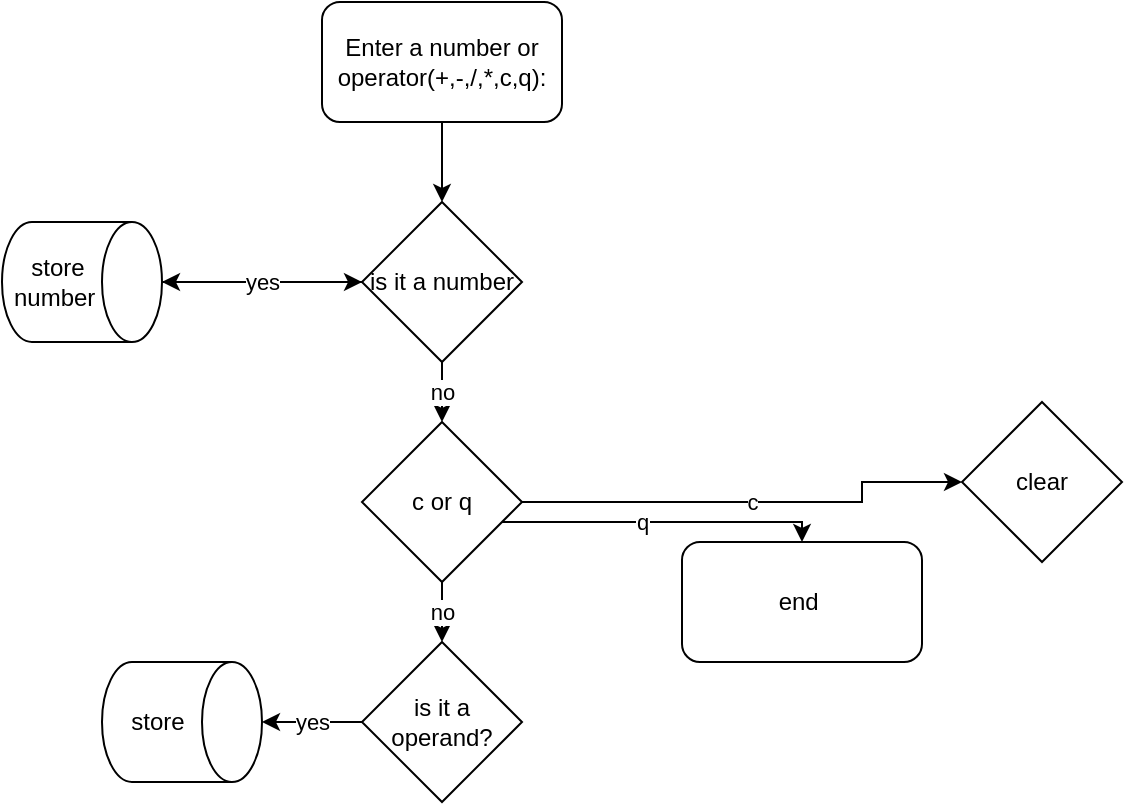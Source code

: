 <mxfile version="15.5.9" type="github">
  <diagram id="GDMP_vEG5RRETmi2Cn6S" name="Page-1">
    <mxGraphModel dx="1422" dy="762" grid="1" gridSize="10" guides="1" tooltips="1" connect="1" arrows="1" fold="1" page="1" pageScale="1" pageWidth="850" pageHeight="1100" math="0" shadow="0">
      <root>
        <mxCell id="0" />
        <mxCell id="1" parent="0" />
        <mxCell id="1s8ufy4f7ip8xousPr05-5" value="" style="edgeStyle=orthogonalEdgeStyle;rounded=0;orthogonalLoop=1;jettySize=auto;html=1;" parent="1" source="1s8ufy4f7ip8xousPr05-2" target="1s8ufy4f7ip8xousPr05-4" edge="1">
          <mxGeometry relative="1" as="geometry" />
        </mxCell>
        <mxCell id="1s8ufy4f7ip8xousPr05-2" value="Enter a number or operator(+,-,/,*,c,q):" style="rounded=1;whiteSpace=wrap;html=1;" parent="1" vertex="1">
          <mxGeometry x="340" y="30" width="120" height="60" as="geometry" />
        </mxCell>
        <mxCell id="KmGCE57oq_zuWYv6HeW--6" value="" style="edgeStyle=orthogonalEdgeStyle;rounded=0;orthogonalLoop=1;jettySize=auto;html=1;" edge="1" parent="1" source="1s8ufy4f7ip8xousPr05-4" target="CedihasmcYs-21EmaN2X-1">
          <mxGeometry relative="1" as="geometry" />
        </mxCell>
        <mxCell id="KmGCE57oq_zuWYv6HeW--13" value="no" style="edgeStyle=orthogonalEdgeStyle;rounded=0;orthogonalLoop=1;jettySize=auto;html=1;" edge="1" parent="1" source="1s8ufy4f7ip8xousPr05-4" target="xvrQLs0MpoV4c28ULeX--1">
          <mxGeometry relative="1" as="geometry" />
        </mxCell>
        <mxCell id="1s8ufy4f7ip8xousPr05-4" value="is it a number" style="rhombus;whiteSpace=wrap;html=1;" parent="1" vertex="1">
          <mxGeometry x="360" y="130" width="80" height="80" as="geometry" />
        </mxCell>
        <mxCell id="KmGCE57oq_zuWYv6HeW--7" value="yes" style="edgeStyle=orthogonalEdgeStyle;rounded=0;orthogonalLoop=1;jettySize=auto;html=1;" edge="1" parent="1" source="CedihasmcYs-21EmaN2X-1" target="1s8ufy4f7ip8xousPr05-4">
          <mxGeometry relative="1" as="geometry" />
        </mxCell>
        <mxCell id="CedihasmcYs-21EmaN2X-1" value="store number&amp;nbsp;" style="shape=cylinder3;whiteSpace=wrap;html=1;boundedLbl=1;backgroundOutline=1;size=15;direction=south;" parent="1" vertex="1">
          <mxGeometry x="180" y="140" width="80" height="60" as="geometry" />
        </mxCell>
        <mxCell id="KmGCE57oq_zuWYv6HeW--2" value="c" style="edgeStyle=orthogonalEdgeStyle;rounded=0;orthogonalLoop=1;jettySize=auto;html=1;exitX=1;exitY=0.5;exitDx=0;exitDy=0;entryX=0;entryY=0.5;entryDx=0;entryDy=0;" edge="1" parent="1" source="xvrQLs0MpoV4c28ULeX--1" target="KmGCE57oq_zuWYv6HeW--1">
          <mxGeometry relative="1" as="geometry">
            <Array as="points">
              <mxPoint x="610" y="270" />
            </Array>
          </mxGeometry>
        </mxCell>
        <mxCell id="KmGCE57oq_zuWYv6HeW--4" value="q" style="edgeStyle=orthogonalEdgeStyle;rounded=0;orthogonalLoop=1;jettySize=auto;html=1;entryX=0.5;entryY=0;entryDx=0;entryDy=0;exitX=1;exitY=1;exitDx=0;exitDy=0;" edge="1" parent="1" source="xvrQLs0MpoV4c28ULeX--1" target="KmGCE57oq_zuWYv6HeW--5">
          <mxGeometry relative="1" as="geometry">
            <mxPoint x="530" y="220" as="targetPoint" />
            <Array as="points">
              <mxPoint x="580" y="290" />
            </Array>
          </mxGeometry>
        </mxCell>
        <mxCell id="KmGCE57oq_zuWYv6HeW--14" value="no" style="edgeStyle=orthogonalEdgeStyle;rounded=0;orthogonalLoop=1;jettySize=auto;html=1;" edge="1" parent="1" source="xvrQLs0MpoV4c28ULeX--1" target="KmGCE57oq_zuWYv6HeW--8">
          <mxGeometry relative="1" as="geometry" />
        </mxCell>
        <mxCell id="xvrQLs0MpoV4c28ULeX--1" value="c or q" style="rhombus;whiteSpace=wrap;html=1;" parent="1" vertex="1">
          <mxGeometry x="360" y="240" width="80" height="80" as="geometry" />
        </mxCell>
        <mxCell id="KmGCE57oq_zuWYv6HeW--1" value="clear" style="rhombus;whiteSpace=wrap;html=1;" vertex="1" parent="1">
          <mxGeometry x="660" y="230" width="80" height="80" as="geometry" />
        </mxCell>
        <mxCell id="KmGCE57oq_zuWYv6HeW--5" value="end&amp;nbsp;" style="rounded=1;whiteSpace=wrap;html=1;" vertex="1" parent="1">
          <mxGeometry x="520" y="300" width="120" height="60" as="geometry" />
        </mxCell>
        <mxCell id="KmGCE57oq_zuWYv6HeW--12" value="yes" style="edgeStyle=orthogonalEdgeStyle;rounded=0;orthogonalLoop=1;jettySize=auto;html=1;" edge="1" parent="1" source="KmGCE57oq_zuWYv6HeW--8" target="KmGCE57oq_zuWYv6HeW--11">
          <mxGeometry relative="1" as="geometry" />
        </mxCell>
        <mxCell id="KmGCE57oq_zuWYv6HeW--8" value="is it a operand?" style="rhombus;whiteSpace=wrap;html=1;" vertex="1" parent="1">
          <mxGeometry x="360" y="350" width="80" height="80" as="geometry" />
        </mxCell>
        <mxCell id="KmGCE57oq_zuWYv6HeW--11" value="store" style="shape=cylinder3;whiteSpace=wrap;html=1;boundedLbl=1;backgroundOutline=1;size=15;direction=south;" vertex="1" parent="1">
          <mxGeometry x="230" y="360" width="80" height="60" as="geometry" />
        </mxCell>
      </root>
    </mxGraphModel>
  </diagram>
</mxfile>
